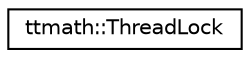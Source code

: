digraph "Graphical Class Hierarchy"
{
 // LATEX_PDF_SIZE
  edge [fontname="Helvetica",fontsize="10",labelfontname="Helvetica",labelfontsize="10"];
  node [fontname="Helvetica",fontsize="10",shape=record];
  rankdir="LR";
  Node0 [label="ttmath::ThreadLock",height=0.2,width=0.4,color="black", fillcolor="white", style="filled",URL="$classttmath_1_1_thread_lock.html",tooltip="objects of this class are used to synchronize"];
}
